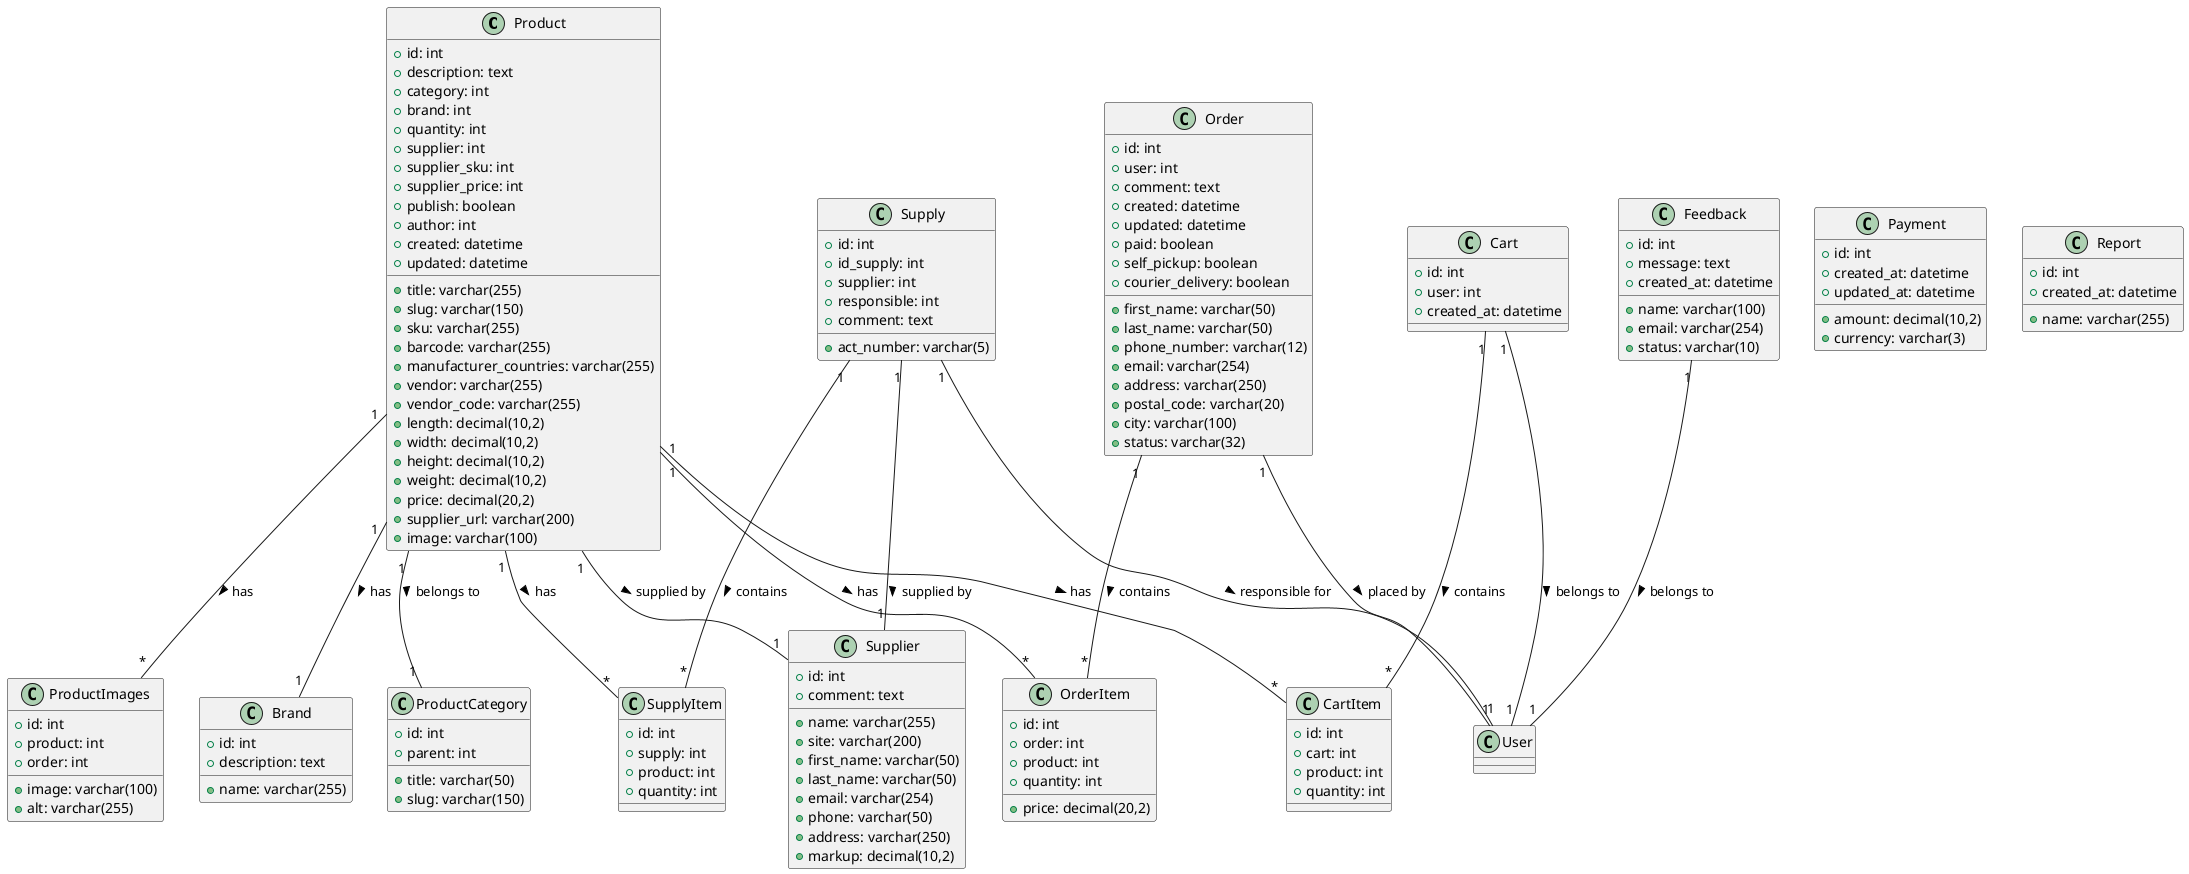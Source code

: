 @startuml

' Определение классов (таблиц)
class Product {
    +id: int
    +title: varchar(255)
    +slug: varchar(150)
    +description: text
    +category: int
    +sku: varchar(255)
    +barcode: varchar(255)
    +manufacturer_countries: varchar(255)
    +brand: int
    +vendor: varchar(255)
    +vendor_code: varchar(255)
    +length: decimal(10,2)
    +width: decimal(10,2)
    +height: decimal(10,2)
    +weight: decimal(10,2)
    +price: decimal(20,2)
    +quantity: int
    +supplier: int
    +supplier_sku: int
    +supplier_url: varchar(200)
    +supplier_price: int
    +publish: boolean
    +author: int
    +created: datetime
    +updated: datetime
    +image: varchar(100)
}

class ProductImages {
    +id: int
    +product: int
    +image: varchar(100)
    +alt: varchar(255)
    +order: int
}

class ProductCategory {
    +id: int
    +title: varchar(50)
    +slug: varchar(150)
    +parent: int
}

class Supplier {
    +id: int
    +name: varchar(255)
    +site: varchar(200)
    +first_name: varchar(50)
    +last_name: varchar(50)
    +email: varchar(254)
    +phone: varchar(50)
    +address: varchar(250)
    +comment: text
    +markup: decimal(10,2)
}

class Supply {
    +id: int
    +id_supply: int
    +supplier: int
    +responsible: int
    +act_number: varchar(5)
    +comment: text
}

class SupplyItem {
    +id: int
    +supply: int
    +product: int
    +quantity: int
}

class Brand {
    +id: int
    +name: varchar(255)
    +description: text
}

class Order {
    +id: int
    +user: int
    +first_name: varchar(50)
    +last_name: varchar(50)
    +phone_number: varchar(12)
    +email: varchar(254)
    +address: varchar(250)
    +postal_code: varchar(20)
    +city: varchar(100)
    +comment: text
    +created: datetime
    +updated: datetime
    +paid: boolean
    +self_pickup: boolean
    +courier_delivery: boolean
    +status: varchar(32)
}

class OrderItem {
    +id: int
    +order: int
    +product: int
    +quantity: int
    +price: decimal(20,2)
}

class Cart {
    +id: int
    +user: int
    +created_at: datetime
}

class CartItem {
    +id: int
    +cart: int
    +product: int
    +quantity: int
}

class Payment {
    +id: int
    +amount: decimal(10,2)
    +currency: varchar(3)
    +created_at: datetime
    +updated_at: datetime
}

class Report {
    +id: int
    +name: varchar(255)
    +created_at: datetime
}

class Feedback {
    +id: int
    +name: varchar(100)
    +email: varchar(254)
    +message: text
    +created_at: datetime
    +status: varchar(10)
}

' Определение связей между таблицами
Product "1" -- "*" ProductImages : has >
Product "1" -- "*" SupplyItem : has >
Product "1" -- "*" OrderItem : has >
Product "1" -- "*" CartItem : has >
Product "1" -- "1" ProductCategory : belongs to >
Product "1" -- "1" Supplier : supplied by >
Product "1" -- "1" Brand : has >
Order "1" -- "*" OrderItem : contains >
Cart "1" -- "*" CartItem : contains >
Supply "1" -- "*" SupplyItem : contains >
Supply "1" -- "1" Supplier : supplied by >
Supply "1" -- "1" User : responsible for >
Order "1" -- "1" User : placed by >
Cart "1" -- "1" User : belongs to >
Feedback "1" -- "1" User : belongs to >

@enduml